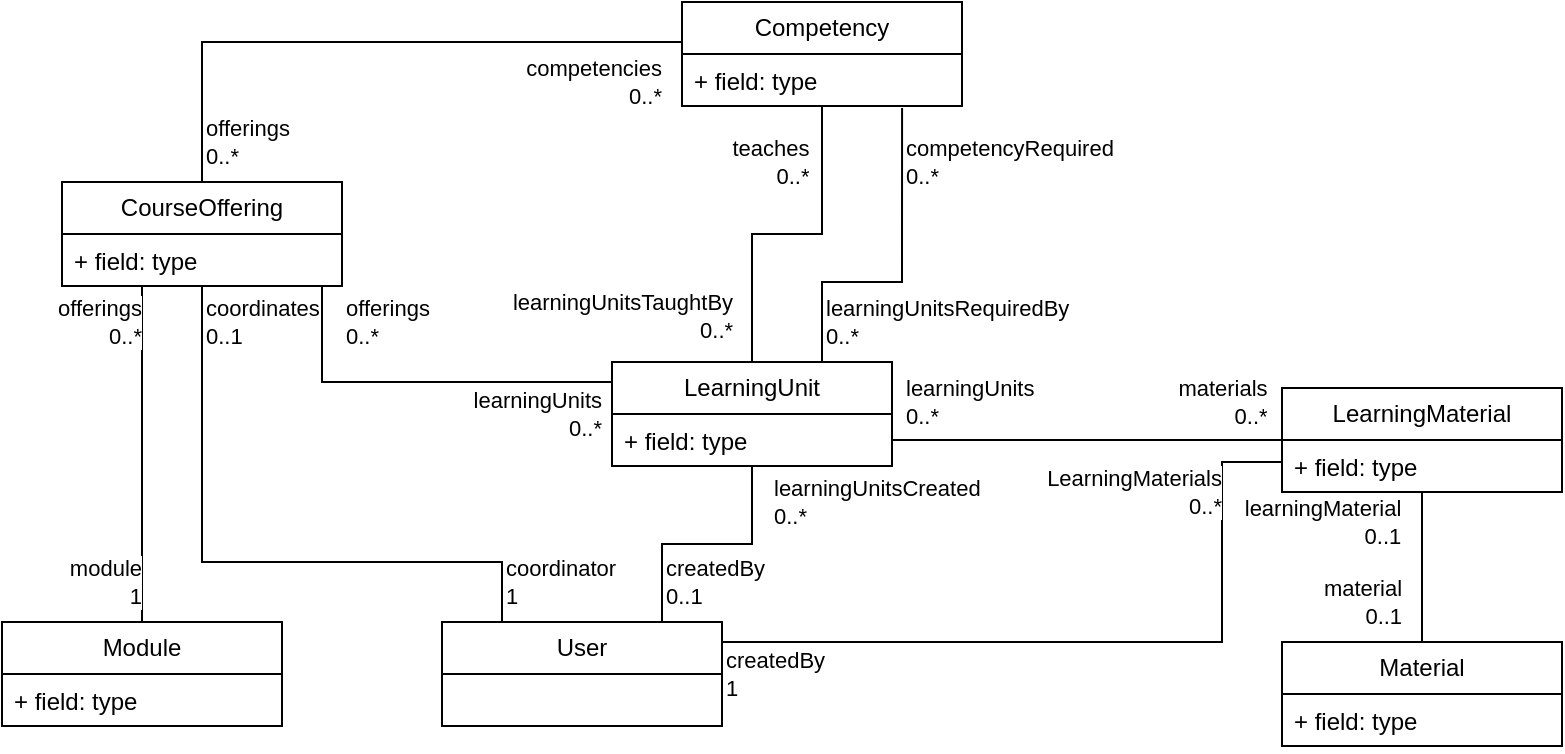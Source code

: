 <mxfile version="26.0.2">
  <diagram id="C5RBs43oDa-KdzZeNtuy" name="Page-1">
    <mxGraphModel dx="1434" dy="760" grid="1" gridSize="10" guides="1" tooltips="1" connect="1" arrows="1" fold="1" page="1" pageScale="1" pageWidth="827" pageHeight="1169" math="0" shadow="0">
      <root>
        <mxCell id="WIyWlLk6GJQsqaUBKTNV-0" />
        <mxCell id="WIyWlLk6GJQsqaUBKTNV-1" parent="WIyWlLk6GJQsqaUBKTNV-0" />
        <mxCell id="3C_1CBvjqrhutfCouf-g-36" style="edgeStyle=orthogonalEdgeStyle;rounded=0;orthogonalLoop=1;jettySize=auto;html=1;endArrow=none;endFill=0;" edge="1" parent="WIyWlLk6GJQsqaUBKTNV-1" source="3C_1CBvjqrhutfCouf-g-0" target="3C_1CBvjqrhutfCouf-g-4">
          <mxGeometry relative="1" as="geometry" />
        </mxCell>
        <mxCell id="3C_1CBvjqrhutfCouf-g-38" value="&lt;div&gt;learningUnitsTaughtBy&lt;/div&gt;&lt;div align=&quot;right&quot;&gt;0..*&lt;br&gt;&lt;/div&gt;" style="edgeLabel;html=1;align=center;verticalAlign=middle;resizable=0;points=[];" vertex="1" connectable="0" parent="3C_1CBvjqrhutfCouf-g-36">
          <mxGeometry x="-0.716" y="-5" relative="1" as="geometry">
            <mxPoint x="-70" as="offset" />
          </mxGeometry>
        </mxCell>
        <mxCell id="3C_1CBvjqrhutfCouf-g-40" style="edgeStyle=orthogonalEdgeStyle;rounded=0;orthogonalLoop=1;jettySize=auto;html=1;exitX=0.75;exitY=0;exitDx=0;exitDy=0;entryX=0.786;entryY=1.038;entryDx=0;entryDy=0;entryPerimeter=0;endArrow=none;endFill=0;" edge="1" parent="WIyWlLk6GJQsqaUBKTNV-1" source="3C_1CBvjqrhutfCouf-g-0" target="3C_1CBvjqrhutfCouf-g-7">
          <mxGeometry relative="1" as="geometry">
            <Array as="points">
              <mxPoint x="440" y="250" />
              <mxPoint x="480" y="250" />
            </Array>
          </mxGeometry>
        </mxCell>
        <mxCell id="3C_1CBvjqrhutfCouf-g-0" value="LearningUnit" style="swimlane;fontStyle=0;childLayout=stackLayout;horizontal=1;startSize=26;fillColor=none;horizontalStack=0;resizeParent=1;resizeParentMax=0;resizeLast=0;collapsible=1;marginBottom=0;whiteSpace=wrap;html=1;" vertex="1" parent="WIyWlLk6GJQsqaUBKTNV-1">
          <mxGeometry x="335" y="290" width="140" height="52" as="geometry" />
        </mxCell>
        <mxCell id="3C_1CBvjqrhutfCouf-g-3" value="+ field: type" style="text;strokeColor=none;fillColor=none;align=left;verticalAlign=top;spacingLeft=4;spacingRight=4;overflow=hidden;rotatable=0;points=[[0,0.5],[1,0.5]];portConstraint=eastwest;whiteSpace=wrap;html=1;" vertex="1" parent="3C_1CBvjqrhutfCouf-g-0">
          <mxGeometry y="26" width="140" height="26" as="geometry" />
        </mxCell>
        <mxCell id="3C_1CBvjqrhutfCouf-g-4" value="Competency" style="swimlane;fontStyle=0;childLayout=stackLayout;horizontal=1;startSize=26;fillColor=none;horizontalStack=0;resizeParent=1;resizeParentMax=0;resizeLast=0;collapsible=1;marginBottom=0;whiteSpace=wrap;html=1;" vertex="1" parent="WIyWlLk6GJQsqaUBKTNV-1">
          <mxGeometry x="370" y="110" width="140" height="52" as="geometry" />
        </mxCell>
        <mxCell id="3C_1CBvjqrhutfCouf-g-7" value="+ field: type" style="text;strokeColor=none;fillColor=none;align=left;verticalAlign=top;spacingLeft=4;spacingRight=4;overflow=hidden;rotatable=0;points=[[0,0.5],[1,0.5]];portConstraint=eastwest;whiteSpace=wrap;html=1;" vertex="1" parent="3C_1CBvjqrhutfCouf-g-4">
          <mxGeometry y="26" width="140" height="26" as="geometry" />
        </mxCell>
        <mxCell id="3C_1CBvjqrhutfCouf-g-44" style="edgeStyle=orthogonalEdgeStyle;rounded=0;orthogonalLoop=1;jettySize=auto;html=1;endArrow=none;endFill=0;" edge="1" parent="WIyWlLk6GJQsqaUBKTNV-1" source="3C_1CBvjqrhutfCouf-g-8" target="3C_1CBvjqrhutfCouf-g-12">
          <mxGeometry relative="1" as="geometry" />
        </mxCell>
        <mxCell id="3C_1CBvjqrhutfCouf-g-8" value="LearningMaterial" style="swimlane;fontStyle=0;childLayout=stackLayout;horizontal=1;startSize=26;fillColor=none;horizontalStack=0;resizeParent=1;resizeParentMax=0;resizeLast=0;collapsible=1;marginBottom=0;whiteSpace=wrap;html=1;" vertex="1" parent="WIyWlLk6GJQsqaUBKTNV-1">
          <mxGeometry x="670" y="303" width="140" height="52" as="geometry" />
        </mxCell>
        <mxCell id="3C_1CBvjqrhutfCouf-g-11" value="+ field: type" style="text;strokeColor=none;fillColor=none;align=left;verticalAlign=top;spacingLeft=4;spacingRight=4;overflow=hidden;rotatable=0;points=[[0,0.5],[1,0.5]];portConstraint=eastwest;whiteSpace=wrap;html=1;" vertex="1" parent="3C_1CBvjqrhutfCouf-g-8">
          <mxGeometry y="26" width="140" height="26" as="geometry" />
        </mxCell>
        <mxCell id="3C_1CBvjqrhutfCouf-g-12" value="Material" style="swimlane;fontStyle=0;childLayout=stackLayout;horizontal=1;startSize=26;fillColor=none;horizontalStack=0;resizeParent=1;resizeParentMax=0;resizeLast=0;collapsible=1;marginBottom=0;whiteSpace=wrap;html=1;" vertex="1" parent="WIyWlLk6GJQsqaUBKTNV-1">
          <mxGeometry x="670" y="430" width="140" height="52" as="geometry" />
        </mxCell>
        <mxCell id="3C_1CBvjqrhutfCouf-g-15" value="+ field: type" style="text;strokeColor=none;fillColor=none;align=left;verticalAlign=top;spacingLeft=4;spacingRight=4;overflow=hidden;rotatable=0;points=[[0,0.5],[1,0.5]];portConstraint=eastwest;whiteSpace=wrap;html=1;" vertex="1" parent="3C_1CBvjqrhutfCouf-g-12">
          <mxGeometry y="26" width="140" height="26" as="geometry" />
        </mxCell>
        <mxCell id="3C_1CBvjqrhutfCouf-g-52" style="edgeStyle=orthogonalEdgeStyle;rounded=0;orthogonalLoop=1;jettySize=auto;html=1;endArrow=none;endFill=0;" edge="1" parent="WIyWlLk6GJQsqaUBKTNV-1" source="3C_1CBvjqrhutfCouf-g-16" target="3C_1CBvjqrhutfCouf-g-4">
          <mxGeometry relative="1" as="geometry">
            <Array as="points">
              <mxPoint x="130" y="130" />
            </Array>
          </mxGeometry>
        </mxCell>
        <mxCell id="3C_1CBvjqrhutfCouf-g-55" style="edgeStyle=orthogonalEdgeStyle;rounded=0;orthogonalLoop=1;jettySize=auto;html=1;endArrow=none;endFill=0;" edge="1" parent="WIyWlLk6GJQsqaUBKTNV-1" source="3C_1CBvjqrhutfCouf-g-16" target="3C_1CBvjqrhutfCouf-g-20">
          <mxGeometry relative="1" as="geometry">
            <Array as="points">
              <mxPoint x="100" y="290" />
              <mxPoint x="100" y="290" />
            </Array>
          </mxGeometry>
        </mxCell>
        <mxCell id="3C_1CBvjqrhutfCouf-g-16" value="CourseOffering" style="swimlane;fontStyle=0;childLayout=stackLayout;horizontal=1;startSize=26;fillColor=none;horizontalStack=0;resizeParent=1;resizeParentMax=0;resizeLast=0;collapsible=1;marginBottom=0;whiteSpace=wrap;html=1;" vertex="1" parent="WIyWlLk6GJQsqaUBKTNV-1">
          <mxGeometry x="60" y="200" width="140" height="52" as="geometry" />
        </mxCell>
        <mxCell id="3C_1CBvjqrhutfCouf-g-19" value="+ field: type" style="text;strokeColor=none;fillColor=none;align=left;verticalAlign=top;spacingLeft=4;spacingRight=4;overflow=hidden;rotatable=0;points=[[0,0.5],[1,0.5]];portConstraint=eastwest;whiteSpace=wrap;html=1;" vertex="1" parent="3C_1CBvjqrhutfCouf-g-16">
          <mxGeometry y="26" width="140" height="26" as="geometry" />
        </mxCell>
        <mxCell id="3C_1CBvjqrhutfCouf-g-20" value="Module" style="swimlane;fontStyle=0;childLayout=stackLayout;horizontal=1;startSize=26;fillColor=none;horizontalStack=0;resizeParent=1;resizeParentMax=0;resizeLast=0;collapsible=1;marginBottom=0;whiteSpace=wrap;html=1;" vertex="1" parent="WIyWlLk6GJQsqaUBKTNV-1">
          <mxGeometry x="30" y="420" width="140" height="52" as="geometry" />
        </mxCell>
        <mxCell id="3C_1CBvjqrhutfCouf-g-23" value="+ field: type" style="text;strokeColor=none;fillColor=none;align=left;verticalAlign=top;spacingLeft=4;spacingRight=4;overflow=hidden;rotatable=0;points=[[0,0.5],[1,0.5]];portConstraint=eastwest;whiteSpace=wrap;html=1;" vertex="1" parent="3C_1CBvjqrhutfCouf-g-20">
          <mxGeometry y="26" width="140" height="26" as="geometry" />
        </mxCell>
        <mxCell id="3C_1CBvjqrhutfCouf-g-58" style="edgeStyle=orthogonalEdgeStyle;rounded=0;orthogonalLoop=1;jettySize=auto;html=1;endArrow=none;endFill=0;" edge="1" parent="WIyWlLk6GJQsqaUBKTNV-1" source="3C_1CBvjqrhutfCouf-g-24" target="3C_1CBvjqrhutfCouf-g-16">
          <mxGeometry relative="1" as="geometry">
            <Array as="points">
              <mxPoint x="280" y="390" />
              <mxPoint x="130" y="390" />
            </Array>
          </mxGeometry>
        </mxCell>
        <mxCell id="3C_1CBvjqrhutfCouf-g-61" style="edgeStyle=orthogonalEdgeStyle;rounded=0;orthogonalLoop=1;jettySize=auto;html=1;endArrow=none;endFill=0;" edge="1" parent="WIyWlLk6GJQsqaUBKTNV-1" source="3C_1CBvjqrhutfCouf-g-24" target="3C_1CBvjqrhutfCouf-g-0">
          <mxGeometry relative="1" as="geometry">
            <Array as="points">
              <mxPoint x="360" y="381" />
              <mxPoint x="405" y="381" />
            </Array>
          </mxGeometry>
        </mxCell>
        <mxCell id="3C_1CBvjqrhutfCouf-g-64" style="edgeStyle=orthogonalEdgeStyle;rounded=0;orthogonalLoop=1;jettySize=auto;html=1;endArrow=none;endFill=0;" edge="1" parent="WIyWlLk6GJQsqaUBKTNV-1" source="3C_1CBvjqrhutfCouf-g-24" target="3C_1CBvjqrhutfCouf-g-8">
          <mxGeometry relative="1" as="geometry">
            <Array as="points">
              <mxPoint x="640" y="430" />
              <mxPoint x="640" y="340" />
            </Array>
          </mxGeometry>
        </mxCell>
        <mxCell id="3C_1CBvjqrhutfCouf-g-24" value="User" style="swimlane;fontStyle=0;childLayout=stackLayout;horizontal=1;startSize=26;fillColor=none;horizontalStack=0;resizeParent=1;resizeParentMax=0;resizeLast=0;collapsible=1;marginBottom=0;whiteSpace=wrap;html=1;" vertex="1" parent="WIyWlLk6GJQsqaUBKTNV-1">
          <mxGeometry x="250" y="420" width="140" height="52" as="geometry" />
        </mxCell>
        <mxCell id="3C_1CBvjqrhutfCouf-g-39" value="&lt;div&gt;teaches&lt;br&gt;&lt;/div&gt;&lt;div align=&quot;right&quot;&gt;0..*&lt;br&gt;&lt;/div&gt;" style="edgeLabel;html=1;align=center;verticalAlign=middle;resizable=0;points=[];" vertex="1" connectable="0" parent="WIyWlLk6GJQsqaUBKTNV-1">
          <mxGeometry x="414" y="190" as="geometry">
            <mxPoint as="offset" />
          </mxGeometry>
        </mxCell>
        <mxCell id="3C_1CBvjqrhutfCouf-g-41" value="&lt;div align=&quot;left&quot;&gt;learningUnitsRequiredBy&lt;/div&gt;&lt;div align=&quot;left&quot;&gt;0..*&lt;br&gt;&lt;/div&gt;" style="edgeLabel;html=1;align=left;verticalAlign=middle;resizable=0;points=[];" vertex="1" connectable="0" parent="WIyWlLk6GJQsqaUBKTNV-1">
          <mxGeometry x="440" y="270" as="geometry" />
        </mxCell>
        <mxCell id="3C_1CBvjqrhutfCouf-g-42" value="&lt;div align=&quot;left&quot;&gt;competencyRequired&lt;/div&gt;&lt;div align=&quot;left&quot;&gt;0..*&lt;br&gt;&lt;/div&gt;" style="edgeLabel;html=1;align=left;verticalAlign=middle;resizable=0;points=[];" vertex="1" connectable="0" parent="WIyWlLk6GJQsqaUBKTNV-1">
          <mxGeometry x="480" y="190" as="geometry" />
        </mxCell>
        <mxCell id="3C_1CBvjqrhutfCouf-g-43" style="edgeStyle=orthogonalEdgeStyle;rounded=0;orthogonalLoop=1;jettySize=auto;html=1;endArrow=none;endFill=0;" edge="1" parent="WIyWlLk6GJQsqaUBKTNV-1" source="3C_1CBvjqrhutfCouf-g-3" target="3C_1CBvjqrhutfCouf-g-8">
          <mxGeometry relative="1" as="geometry" />
        </mxCell>
        <mxCell id="3C_1CBvjqrhutfCouf-g-45" value="&lt;div&gt;learningMaterial&lt;br&gt;&lt;/div&gt;&lt;div align=&quot;right&quot;&gt;0..1&lt;br&gt;&lt;/div&gt;" style="edgeLabel;html=1;align=center;verticalAlign=middle;resizable=0;points=[];" vertex="1" connectable="0" parent="WIyWlLk6GJQsqaUBKTNV-1">
          <mxGeometry x="690" y="370" as="geometry" />
        </mxCell>
        <mxCell id="3C_1CBvjqrhutfCouf-g-46" value="&lt;div&gt;material&lt;br&gt;&lt;/div&gt;&lt;div align=&quot;right&quot;&gt;0..1&lt;br&gt;&lt;/div&gt;" style="edgeLabel;html=1;align=center;verticalAlign=middle;resizable=0;points=[];" vertex="1" connectable="0" parent="WIyWlLk6GJQsqaUBKTNV-1">
          <mxGeometry x="710" y="410" as="geometry" />
        </mxCell>
        <mxCell id="3C_1CBvjqrhutfCouf-g-47" value="&lt;div align=&quot;left&quot;&gt;learningUnits&lt;/div&gt;&lt;div align=&quot;left&quot;&gt;0..*&lt;br&gt;&lt;/div&gt;" style="edgeLabel;html=1;align=left;verticalAlign=middle;resizable=0;points=[];" vertex="1" connectable="0" parent="WIyWlLk6GJQsqaUBKTNV-1">
          <mxGeometry x="480" y="310" as="geometry" />
        </mxCell>
        <mxCell id="3C_1CBvjqrhutfCouf-g-48" value="&lt;div&gt;materials&lt;br&gt;&lt;/div&gt;&lt;div align=&quot;right&quot;&gt;0..*&lt;br&gt;&lt;/div&gt;" style="edgeLabel;html=1;align=center;verticalAlign=middle;resizable=0;points=[];" vertex="1" connectable="0" parent="WIyWlLk6GJQsqaUBKTNV-1">
          <mxGeometry x="640" y="310" as="geometry">
            <mxPoint as="offset" />
          </mxGeometry>
        </mxCell>
        <mxCell id="3C_1CBvjqrhutfCouf-g-49" style="edgeStyle=orthogonalEdgeStyle;rounded=0;orthogonalLoop=1;jettySize=auto;html=1;endArrow=none;endFill=0;" edge="1" parent="WIyWlLk6GJQsqaUBKTNV-1" source="3C_1CBvjqrhutfCouf-g-19" target="3C_1CBvjqrhutfCouf-g-0">
          <mxGeometry relative="1" as="geometry">
            <Array as="points">
              <mxPoint x="190" y="300" />
            </Array>
          </mxGeometry>
        </mxCell>
        <mxCell id="3C_1CBvjqrhutfCouf-g-50" value="&lt;div&gt;learningUnits&lt;/div&gt;&lt;div&gt;0..*&lt;br&gt;&lt;/div&gt;" style="edgeLabel;html=1;align=right;verticalAlign=middle;resizable=0;points=[];" vertex="1" connectable="0" parent="WIyWlLk6GJQsqaUBKTNV-1">
          <mxGeometry x="330" y="316" as="geometry" />
        </mxCell>
        <mxCell id="3C_1CBvjqrhutfCouf-g-51" value="&lt;div&gt;offerings&lt;br&gt;&lt;/div&gt;&lt;div&gt;0..*&lt;br&gt;&lt;/div&gt;" style="edgeLabel;html=1;align=left;verticalAlign=middle;resizable=0;points=[];" vertex="1" connectable="0" parent="WIyWlLk6GJQsqaUBKTNV-1">
          <mxGeometry x="200" y="270" as="geometry" />
        </mxCell>
        <mxCell id="3C_1CBvjqrhutfCouf-g-53" value="&lt;div&gt;offerings&lt;br&gt;&lt;/div&gt;&lt;div&gt;0..*&lt;br&gt;&lt;/div&gt;" style="edgeLabel;html=1;align=left;verticalAlign=middle;resizable=0;points=[];" vertex="1" connectable="0" parent="WIyWlLk6GJQsqaUBKTNV-1">
          <mxGeometry x="130" y="180" as="geometry" />
        </mxCell>
        <mxCell id="3C_1CBvjqrhutfCouf-g-54" value="&lt;div&gt;competencies&lt;br&gt;&lt;/div&gt;&lt;div&gt;0..*&lt;br&gt;&lt;/div&gt;" style="edgeLabel;html=1;align=right;verticalAlign=middle;resizable=0;points=[];" vertex="1" connectable="0" parent="WIyWlLk6GJQsqaUBKTNV-1">
          <mxGeometry x="360" y="150" as="geometry" />
        </mxCell>
        <mxCell id="3C_1CBvjqrhutfCouf-g-56" value="&lt;div&gt;offerings&lt;br&gt;&lt;/div&gt;&lt;div&gt;0..*&lt;br&gt;&lt;/div&gt;" style="edgeLabel;html=1;align=right;verticalAlign=middle;resizable=0;points=[];" vertex="1" connectable="0" parent="WIyWlLk6GJQsqaUBKTNV-1">
          <mxGeometry x="100" y="270" as="geometry" />
        </mxCell>
        <mxCell id="3C_1CBvjqrhutfCouf-g-57" value="&lt;div&gt;module&lt;br&gt;&lt;/div&gt;&lt;div&gt;1&lt;br&gt;&lt;/div&gt;" style="edgeLabel;html=1;align=right;verticalAlign=middle;resizable=0;points=[];" vertex="1" connectable="0" parent="WIyWlLk6GJQsqaUBKTNV-1">
          <mxGeometry x="100" y="400" as="geometry" />
        </mxCell>
        <mxCell id="3C_1CBvjqrhutfCouf-g-59" value="&lt;div&gt;coordinator&lt;br&gt;&lt;/div&gt;&lt;div&gt;1&lt;br&gt;&lt;/div&gt;" style="edgeLabel;html=1;align=left;verticalAlign=middle;resizable=0;points=[];" vertex="1" connectable="0" parent="WIyWlLk6GJQsqaUBKTNV-1">
          <mxGeometry x="280" y="400" as="geometry" />
        </mxCell>
        <mxCell id="3C_1CBvjqrhutfCouf-g-60" value="&lt;div&gt;coordinates&lt;br&gt;&lt;/div&gt;&lt;div&gt;0..1&lt;br&gt;&lt;/div&gt;" style="edgeLabel;html=1;align=left;verticalAlign=middle;resizable=0;points=[];" vertex="1" connectable="0" parent="WIyWlLk6GJQsqaUBKTNV-1">
          <mxGeometry x="130" y="270" as="geometry" />
        </mxCell>
        <mxCell id="3C_1CBvjqrhutfCouf-g-62" value="&lt;div&gt;createdBy&lt;br&gt;&lt;/div&gt;&lt;div&gt;0..1&lt;br&gt;&lt;/div&gt;" style="edgeLabel;html=1;align=left;verticalAlign=middle;resizable=0;points=[];" vertex="1" connectable="0" parent="WIyWlLk6GJQsqaUBKTNV-1">
          <mxGeometry x="360" y="400" as="geometry" />
        </mxCell>
        <mxCell id="3C_1CBvjqrhutfCouf-g-63" value="&lt;div align=&quot;left&quot;&gt;learningUnitsCreated&lt;/div&gt;&lt;div align=&quot;left&quot;&gt;0..*&lt;br&gt;&lt;/div&gt;" style="edgeLabel;html=1;align=left;verticalAlign=middle;resizable=0;points=[];" vertex="1" connectable="0" parent="WIyWlLk6GJQsqaUBKTNV-1">
          <mxGeometry x="414" y="360" as="geometry" />
        </mxCell>
        <mxCell id="3C_1CBvjqrhutfCouf-g-65" value="&lt;div&gt;LearningMaterials&lt;/div&gt;&lt;div&gt;0..*&lt;br&gt;&lt;/div&gt;" style="edgeLabel;html=1;align=right;verticalAlign=middle;resizable=0;points=[];" vertex="1" connectable="0" parent="WIyWlLk6GJQsqaUBKTNV-1">
          <mxGeometry x="640" y="355" as="geometry" />
        </mxCell>
        <mxCell id="3C_1CBvjqrhutfCouf-g-66" value="&lt;div&gt;createdBy&lt;br&gt;&lt;/div&gt;&lt;div&gt;1&lt;br&gt;&lt;/div&gt;" style="edgeLabel;html=1;align=left;verticalAlign=middle;resizable=0;points=[];" vertex="1" connectable="0" parent="WIyWlLk6GJQsqaUBKTNV-1">
          <mxGeometry x="390" y="446" as="geometry" />
        </mxCell>
      </root>
    </mxGraphModel>
  </diagram>
</mxfile>
